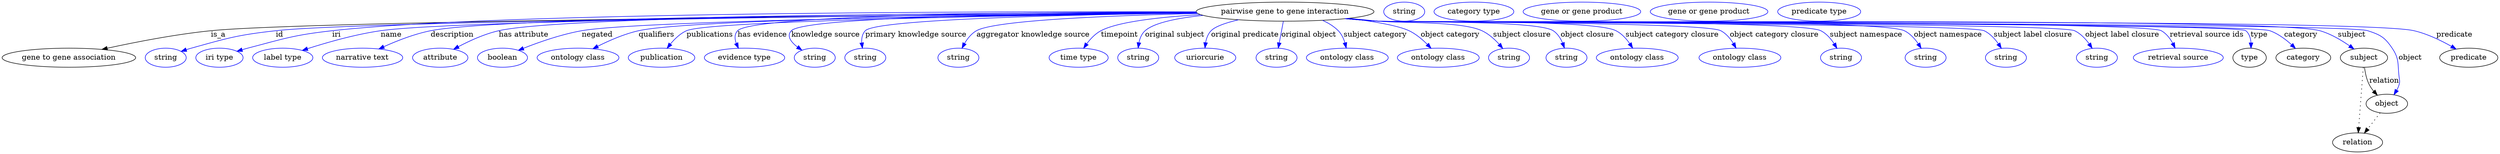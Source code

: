 digraph {
	graph [bb="0,0,4689,283"];
	node [label="\N"];
	"pairwise gene to gene interaction"	[height=0.5,
		label="pairwise gene to gene interaction",
		pos="2409.4,265",
		width=4.6399];
	"gene to gene association"	[height=0.5,
		pos="125.44,178",
		width=3.4844];
	"pairwise gene to gene interaction" -> "gene to gene association"	[label=is_a,
		lp="406.44,221.5",
		pos="e,187.59,193.7 2243.6,262.72 1794.1,259.03 573.79,247.42 392.44,229 325.88,222.24 251.1,207.62 197.65,195.92"];
	id	[color=blue,
		height=0.5,
		label=string,
		pos="307.44,178",
		width=1.0652];
	"pairwise gene to gene interaction" -> id	[color=blue,
		label=id,
		lp="521.44,221.5",
		pos="e,336.43,189.98 2243.6,262.7 1813.4,259.09 683.31,247.92 514.44,229 442.71,220.97 424.95,215.43 355.44,196 352.33,195.13 349.13,\
194.17 345.94,193.15",
		style=solid];
	iri	[color=blue,
		height=0.5,
		label="iri type",
		pos="408.44,178",
		width=1.2277];
	"pairwise gene to gene interaction" -> iri	[color=blue,
		label=iri,
		lp="627.44,221.5",
		pos="e,441.36,190.15 2242.2,264.71 1859.8,265.68 930.41,264.2 619.44,229 548.16,220.93 530.8,214.31 461.44,196 458.07,195.11 454.59,194.13 \
451.11,193.11",
		style=solid];
	name	[color=blue,
		height=0.5,
		label="label type",
		pos="527.44,178",
		width=1.5707];
	"pairwise gene to gene interaction" -> name	[color=blue,
		label=name,
		lp="730.44,221.5",
		pos="e,564.03,191.87 2243.5,262.9 1845.6,259.94 859.03,250.49 710.44,229 663.07,222.15 610.5,206.96 573.91,195.11",
		style=solid];
	description	[color=blue,
		height=0.5,
		label="narrative text",
		pos="677.44,178",
		width=2.0943];
	"pairwise gene to gene interaction" -> description	[color=blue,
		label=description,
		lp="843.94,221.5",
		pos="e,707.82,194.62 2242.6,263.71 1859.9,262.57 941.35,256.92 803.44,229 773.4,222.92 741.32,210.09 717.05,198.95",
		style=solid];
	"has attribute"	[color=blue,
		height=0.5,
		label=attribute,
		pos="822.44,178",
		width=1.4443];
	"pairwise gene to gene interaction" -> "has attribute"	[color=blue,
		label="has attribute",
		lp="978.44,221.5",
		pos="e,847.38,194.01 2242.5,263.84 1882.5,262.96 1056.1,257.77 931.44,229 904.93,222.88 877.09,209.98 856.18,198.82",
		style=solid];
	negated	[color=blue,
		height=0.5,
		label=boolean,
		pos="939.44,178",
		width=1.2999];
	"pairwise gene to gene interaction" -> negated	[color=blue,
		label=negated,
		lp="1116.4,221.5",
		pos="e,969.07,191.96 2243.9,262.38 1914.3,258.76 1198.2,248.71 1087.4,229 1049.4,222.23 1007.9,207.52 978.54,195.8",
		style=solid];
	qualifiers	[color=blue,
		height=0.5,
		label="ontology class",
		pos="1080.4,178",
		width=2.1304];
	"pairwise gene to gene interaction" -> qualifiers	[color=blue,
		label=qualifiers,
		lp="1227.9,221.5",
		pos="e,1108.4,194.93 2243.6,262.75 1934.7,259.89 1293.8,251.34 1194.4,229 1167.6,222.97 1139.3,210.59 1117.6,199.66",
		style=solid];
	publications	[color=blue,
		height=0.5,
		label=publication,
		pos="1237.4,178",
		width=1.7332];
	"pairwise gene to gene interaction" -> publications	[color=blue,
		label=publications,
		lp="1328.4,221.5",
		pos="e,1247.9,195.78 2244.3,262.18 1942.2,258.39 1327.3,248.34 1284.4,229 1272.4,223.57 1262,213.45 1254,203.73",
		style=solid];
	"has evidence"	[color=blue,
		height=0.5,
		label="evidence type",
		pos="1393.4,178",
		width=2.0943];
	"pairwise gene to gene interaction" -> "has evidence"	[color=blue,
		label="has evidence",
		lp="1426.9,221.5",
		pos="e,1382,195.88 2242.3,264.3 1958.5,263.99 1409.8,259.41 1380.4,229 1374.3,222.63 1374.8,213.73 1377.8,205.2",
		style=solid];
	"knowledge source"	[color=blue,
		height=0.5,
		label=string,
		pos="1525.4,178",
		width=1.0652];
	"pairwise gene to gene interaction" -> "knowledge source"	[color=blue,
		label="knowledge source",
		lp="1545.9,221.5",
		pos="e,1501.2,192.24 2242.7,263.62 1982.7,262.2 1507.4,255.92 1481.4,229 1471.9,219.09 1480.7,207.6 1492.9,198.13",
		style=solid];
	"primary knowledge source"	[color=blue,
		height=0.5,
		label=string,
		pos="1620.4,178",
		width=1.0652];
	"pairwise gene to gene interaction" -> "primary knowledge source"	[color=blue,
		label="primary knowledge source",
		lp="1715.4,221.5",
		pos="e,1615.1,196.04 2244,262.42 2018.9,259.45 1641.6,251.17 1620.4,229 1614.6,222.94 1613.2,214.32 1613.7,205.94",
		style=solid];
	"aggregator knowledge source"	[color=blue,
		height=0.5,
		label=string,
		pos="1795.4,178",
		width=1.0652];
	"pairwise gene to gene interaction" -> "aggregator knowledge source"	[color=blue,
		label="aggregator knowledge source",
		lp="1935.9,221.5",
		pos="e,1802.2,196.02 2245.5,261.45 2086.8,257.8 1864.9,249.15 1829.4,229 1819.9,223.55 1812.4,214.16 1807,204.98",
		style=solid];
	timepoint	[color=blue,
		height=0.5,
		label="time type",
		pos="2021.4,178",
		width=1.5346];
	"pairwise gene to gene interaction" -> timepoint	[color=blue,
		label=timepoint,
		lp="2098.4,221.5",
		pos="e,2030.9,195.92 2250.6,259.4 2175.8,254.94 2095.9,246.18 2063.4,229 2052.7,223.32 2043.6,213.63 2036.6,204.28",
		style=solid];
	"original subject"	[color=blue,
		height=0.5,
		label=string,
		pos="2133.4,178",
		width=1.0652];
	"pairwise gene to gene interaction" -> "original subject"	[color=blue,
		label="original subject",
		lp="2202.4,221.5",
		pos="e,2133.3,196.33 2255.4,257.92 2208,253.03 2163.8,244.34 2146.4,229 2139.9,223.25 2136.5,214.72 2134.7,206.31",
		style=solid];
	"original predicate"	[color=blue,
		height=0.5,
		label=uriorcurie,
		pos="2259.4,178",
		width=1.5887];
	"pairwise gene to gene interaction" -> "original predicate"	[color=blue,
		label="original predicate",
		lp="2333.9,221.5",
		pos="e,2258.9,196.42 2321.9,249.6 2299,244.19 2278.5,237.3 2270.4,229 2264.6,222.99 2261.6,214.63 2260.1,206.47",
		style=solid];
	"original object"	[color=blue,
		height=0.5,
		label=string,
		pos="2393.4,178",
		width=1.0652];
	"pairwise gene to gene interaction" -> "original object"	[color=blue,
		label="original object",
		lp="2453.9,221.5",
		pos="e,2396.7,196.18 2406.2,246.8 2404,235.16 2401.1,219.55 2398.6,206.24",
		style=solid];
	"subject category"	[color=blue,
		height=0.5,
		label="ontology class",
		pos="2526.4,178",
		width=2.1304];
	"pairwise gene to gene interaction" -> "subject category"	[color=blue,
		label="subject category",
		lp="2578.9,221.5",
		pos="e,2524.4,196.3 2479.8,248.58 2490.8,243.73 2501.2,237.36 2509.4,229 2515.6,222.8 2519.5,214.29 2522,206.04",
		style=solid];
	"object category"	[color=blue,
		height=0.5,
		label="ontology class",
		pos="2697.4,178",
		width=2.1304];
	"pairwise gene to gene interaction" -> "object category"	[color=blue,
		label="object category",
		lp="2719.9,221.5",
		pos="e,2683.8,195.72 2529.3,252.41 2575.4,246.61 2621.9,238.74 2642.4,229 2655.3,222.88 2667.3,212.74 2676.8,203.17",
		style=solid];
	"subject closure"	[color=blue,
		height=0.5,
		label=string,
		pos="2830.4,178",
		width=1.0652];
	"pairwise gene to gene interaction" -> "subject closure"	[color=blue,
		label="subject closure",
		lp="2854.9,221.5",
		pos="e,2818.6,195.51 2529.2,252.37 2548,250.56 2567.3,248.72 2585.4,247 2628.5,242.92 2740.2,247.21 2779.4,229 2791.9,223.22 2803.2,213.05 \
2811.9,203.4",
		style=solid];
	"object closure"	[color=blue,
		height=0.5,
		label=string,
		pos="2938.4,178",
		width=1.0652];
	"pairwise gene to gene interaction" -> "object closure"	[color=blue,
		label="object closure",
		lp="2977.4,221.5",
		pos="e,2934.5,196.39 2525.8,252.07 2545.7,250.23 2566.2,248.46 2585.4,247 2621.8,244.24 2882.9,249.03 2913.4,229 2921.7,223.6 2927.3,\
214.64 2931.1,205.79",
		style=solid];
	"subject category closure"	[color=blue,
		height=0.5,
		label="ontology class",
		pos="3071.4,178",
		width=2.1304];
	"pairwise gene to gene interaction" -> "subject category closure"	[color=blue,
		label="subject category closure",
		lp="3136.9,221.5",
		pos="e,3062.8,196.17 2524.9,251.92 2545,250.07 2565.8,248.34 2585.4,247 2634.9,243.61 2987.2,251.38 3031.4,229 3042.1,223.62 3050.8,213.98 \
3057.4,204.59",
		style=solid];
	"object category closure"	[color=blue,
		height=0.5,
		label="ontology class",
		pos="3264.4,178",
		width=2.1304];
	"pairwise gene to gene interaction" -> "object category closure"	[color=blue,
		label="object category closure",
		lp="3328.9,221.5",
		pos="e,3257.1,196.17 2523.9,251.8 2544.4,249.94 2565.5,248.24 2585.4,247 2621.1,244.78 3196.9,245.74 3228.4,229 3238.5,223.69 3246.4,\
214.19 3252.2,204.89",
		style=solid];
	"subject namespace"	[color=blue,
		height=0.5,
		label=string,
		pos="3454.4,178",
		width=1.0652];
	"pairwise gene to gene interaction" -> "subject namespace"	[color=blue,
		label="subject namespace",
		lp="3501.4,221.5",
		pos="e,3446.8,195.73 2523,251.78 2543.7,249.9 2565.2,248.19 2585.4,247 2631.5,244.28 3375.3,249.97 3416.4,229 3426.9,223.67 3435.3,213.99 \
3441.5,204.55",
		style=solid];
	"object namespace"	[color=blue,
		height=0.5,
		label=string,
		pos="3613.4,178",
		width=1.0652];
	"pairwise gene to gene interaction" -> "object namespace"	[color=blue,
		label="object namespace",
		lp="3655.4,221.5",
		pos="e,3605.1,195.77 2522.9,251.72 2543.7,249.85 2565.2,248.16 2585.4,247 2640.2,243.86 3524.2,253.23 3573.4,229 3584.3,223.67 3593.1,\
213.84 3599.7,204.31",
		style=solid];
	"subject label closure"	[color=blue,
		height=0.5,
		label=string,
		pos="3764.4,178",
		width=1.0652];
	"pairwise gene to gene interaction" -> "subject label closure"	[color=blue,
		label="subject label closure",
		lp="3815.4,221.5",
		pos="e,3755.8,195.79 2522.5,251.73 2543.4,249.84 2565.1,248.14 2585.4,247 2617,245.23 3695,242.75 3723.4,229 3734.4,223.69 3743.5,213.88 \
3750.3,204.34",
		style=solid];
	"object label closure"	[color=blue,
		height=0.5,
		label=string,
		pos="3935.4,178",
		width=1.0652];
	"pairwise gene to gene interaction" -> "object label closure"	[color=blue,
		label="object label closure",
		lp="3982.9,221.5",
		pos="e,3926.5,195.81 2522.5,251.69 2543.4,249.81 2565.1,248.12 2585.4,247 2621.7,245 3860.6,244.57 3893.4,229 3904.6,223.72 3913.8,213.9 \
3920.8,204.36",
		style=solid];
	"retrieval source ids"	[color=blue,
		height=0.5,
		label="retrieval source",
		pos="4088.4,178",
		width=2.347];
	"pairwise gene to gene interaction" -> "retrieval source ids"	[color=blue,
		label="retrieval source ids",
		lp="4141.9,221.5",
		pos="e,4082.5,196.18 2522.5,251.67 2543.4,249.79 2565.1,248.11 2585.4,247 2626.2,244.78 4020.7,248.84 4056.4,229 4065.9,223.75 4073,214.39 \
4078,205.18",
		style=solid];
	type	[height=0.5,
		pos="4222.4,178",
		width=0.86659];
	"pairwise gene to gene interaction" -> type	[color=blue,
		label=type,
		lp="4240.4,221.5",
		pos="e,4225.1,195.98 2522,251.69 2543.1,249.79 2564.9,248.1 2585.4,247 2608,245.79 4198.4,243.95 4215.4,229 4221.9,223.32 4224.4,214.65 \
4225.1,206.12",
		style=solid];
	category	[height=0.5,
		pos="4323.4,178",
		width=1.4263];
	"pairwise gene to gene interaction" -> category	[color=blue,
		label=category,
		lp="4318.9,221.5",
		pos="e,4308.7,195.48 2522,251.68 2543.1,249.79 2564.9,248.1 2585.4,247 2631.9,244.51 4216.6,244.55 4260.4,229 4275.7,223.59 4290,212.84 \
4301.2,202.68",
		style=solid];
	subject	[height=0.5,
		pos="4437.4,178",
		width=1.2277];
	"pairwise gene to gene interaction" -> subject	[color=blue,
		label=subject,
		lp="4414.4,221.5",
		pos="e,4418.7,194.32 2522,251.67 2543.1,249.78 2564.9,248.09 2585.4,247 2683.6,241.77 4259.9,255.8 4354.4,229 4374.6,223.29 4394.8,211.3 \
4410.2,200.49",
		style=solid];
	object	[height=0.5,
		pos="4480.4,91",
		width=1.0832];
	"pairwise gene to gene interaction" -> object	[color=blue,
		label=object,
		lp="4524.4,178",
		pos="e,4493.8,108.09 2522,251.67 2543.1,249.77 2564.9,248.09 2585.4,247 2637,244.26 4395.4,245.05 4444.4,229 4468.4,221.18 4476.4,216.87 \
4490.4,196 4504.2,175.52 4500.5,166.51 4503.4,142 4504.2,135.38 4505.3,133.39 4503.4,127 4502.4,123.55 4500.9,120.13 4499.2,116.85",
		style=solid];
	predicate	[height=0.5,
		pos="4634.4,178",
		width=1.5165];
	"pairwise gene to gene interaction" -> predicate	[color=blue,
		label=predicate,
		lp="4607.4,221.5",
		pos="e,4610.6,194.36 2522,251.66 2543.1,249.77 2564.9,248.08 2585.4,247 2693.4,241.3 4426.2,253.71 4531.4,229 4556.3,223.16 4582.2,210.56 \
4601.8,199.48",
		style=solid];
	association_type	[color=blue,
		height=0.5,
		label=string,
		pos="2632.4,265",
		width=1.0652];
	association_category	[color=blue,
		height=0.5,
		label="category type",
		pos="2763.4,265",
		width=2.0762];
	subject -> object	[label=relation,
		lp="4475.4,134.5",
		pos="e,4462.5,107.23 4438.5,159.55 4439.7,149.57 4442.2,137.07 4447.4,127 4449.7,122.68 4452.6,118.52 4455.8,114.66"];
	relation	[height=0.5,
		pos="4425.4,18",
		width=1.2999];
	subject -> relation	[pos="e,4426.7,36.188 4436.1,159.79 4434.1,132.48 4430,78.994 4427.5,46.38",
		style=dotted];
	"gene to gene association_subject"	[color=blue,
		height=0.5,
		label="gene or gene product",
		pos="2966.4,265",
		width=3.0692];
	object -> relation	[pos="e,4438.3,35.54 4468,73.889 4461,64.939 4452.3,53.617 4444.5,43.584",
		style=dotted];
	"gene to gene association_object"	[color=blue,
		height=0.5,
		label="gene or gene product",
		pos="3205.4,265",
		width=3.0692];
	"pairwise gene to gene interaction_predicate"	[color=blue,
		height=0.5,
		label="predicate type",
		pos="3411.4,265",
		width=2.1665];
}
